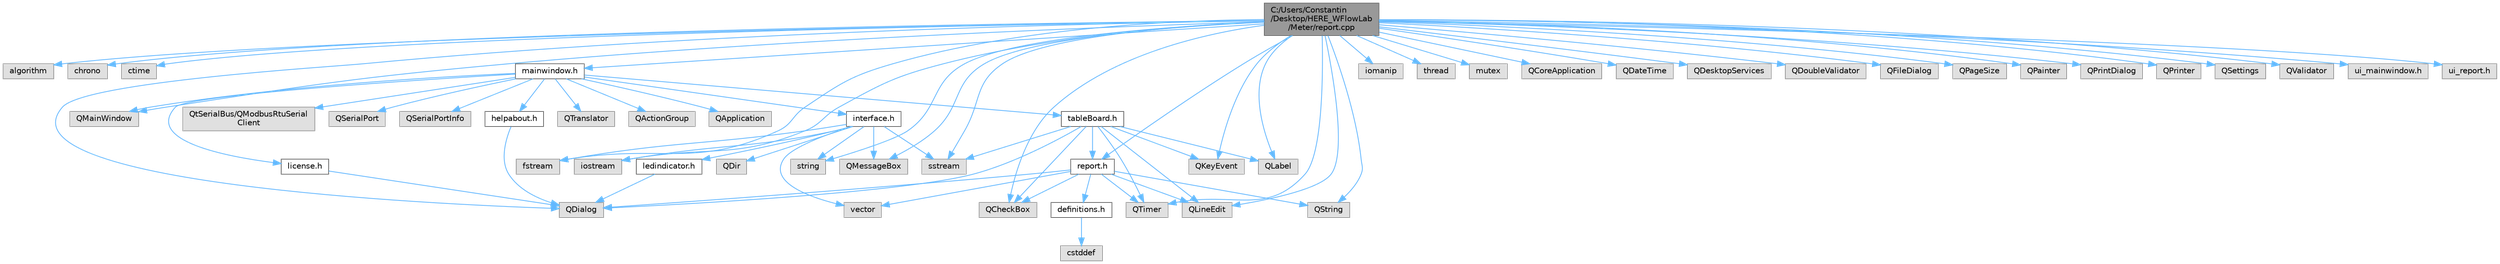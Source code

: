 digraph "C:/Users/Constantin/Desktop/HERE_WFlowLab/Meter/report.cpp"
{
 // LATEX_PDF_SIZE
  bgcolor="transparent";
  edge [fontname=Helvetica,fontsize=10,labelfontname=Helvetica,labelfontsize=10];
  node [fontname=Helvetica,fontsize=10,shape=box,height=0.2,width=0.4];
  Node1 [id="Node000001",label="C:/Users/Constantin\l/Desktop/HERE_WFlowLab\l/Meter/report.cpp",height=0.2,width=0.4,color="gray40", fillcolor="grey60", style="filled", fontcolor="black",tooltip="Implementation file for the ReportMeasurements class."];
  Node1 -> Node2 [id="edge1_Node000001_Node000002",color="steelblue1",style="solid",tooltip=" "];
  Node2 [id="Node000002",label="algorithm",height=0.2,width=0.4,color="grey60", fillcolor="#E0E0E0", style="filled",tooltip=" "];
  Node1 -> Node3 [id="edge2_Node000001_Node000003",color="steelblue1",style="solid",tooltip=" "];
  Node3 [id="Node000003",label="chrono",height=0.2,width=0.4,color="grey60", fillcolor="#E0E0E0", style="filled",tooltip=" "];
  Node1 -> Node4 [id="edge3_Node000001_Node000004",color="steelblue1",style="solid",tooltip=" "];
  Node4 [id="Node000004",label="ctime",height=0.2,width=0.4,color="grey60", fillcolor="#E0E0E0", style="filled",tooltip=" "];
  Node1 -> Node5 [id="edge4_Node000001_Node000005",color="steelblue1",style="solid",tooltip=" "];
  Node5 [id="Node000005",label="fstream",height=0.2,width=0.4,color="grey60", fillcolor="#E0E0E0", style="filled",tooltip=" "];
  Node1 -> Node6 [id="edge5_Node000001_Node000006",color="steelblue1",style="solid",tooltip=" "];
  Node6 [id="Node000006",label="iomanip",height=0.2,width=0.4,color="grey60", fillcolor="#E0E0E0", style="filled",tooltip=" "];
  Node1 -> Node7 [id="edge6_Node000001_Node000007",color="steelblue1",style="solid",tooltip=" "];
  Node7 [id="Node000007",label="iostream",height=0.2,width=0.4,color="grey60", fillcolor="#E0E0E0", style="filled",tooltip=" "];
  Node1 -> Node8 [id="edge7_Node000001_Node000008",color="steelblue1",style="solid",tooltip=" "];
  Node8 [id="Node000008",label="sstream",height=0.2,width=0.4,color="grey60", fillcolor="#E0E0E0", style="filled",tooltip=" "];
  Node1 -> Node9 [id="edge8_Node000001_Node000009",color="steelblue1",style="solid",tooltip=" "];
  Node9 [id="Node000009",label="string",height=0.2,width=0.4,color="grey60", fillcolor="#E0E0E0", style="filled",tooltip=" "];
  Node1 -> Node10 [id="edge9_Node000001_Node000010",color="steelblue1",style="solid",tooltip=" "];
  Node10 [id="Node000010",label="thread",height=0.2,width=0.4,color="grey60", fillcolor="#E0E0E0", style="filled",tooltip=" "];
  Node1 -> Node11 [id="edge10_Node000001_Node000011",color="steelblue1",style="solid",tooltip=" "];
  Node11 [id="Node000011",label="mutex",height=0.2,width=0.4,color="grey60", fillcolor="#E0E0E0", style="filled",tooltip=" "];
  Node1 -> Node12 [id="edge11_Node000001_Node000012",color="steelblue1",style="solid",tooltip=" "];
  Node12 [id="Node000012",label="QCheckBox",height=0.2,width=0.4,color="grey60", fillcolor="#E0E0E0", style="filled",tooltip=" "];
  Node1 -> Node13 [id="edge12_Node000001_Node000013",color="steelblue1",style="solid",tooltip=" "];
  Node13 [id="Node000013",label="QCoreApplication",height=0.2,width=0.4,color="grey60", fillcolor="#E0E0E0", style="filled",tooltip=" "];
  Node1 -> Node14 [id="edge13_Node000001_Node000014",color="steelblue1",style="solid",tooltip=" "];
  Node14 [id="Node000014",label="QDateTime",height=0.2,width=0.4,color="grey60", fillcolor="#E0E0E0", style="filled",tooltip=" "];
  Node1 -> Node15 [id="edge14_Node000001_Node000015",color="steelblue1",style="solid",tooltip=" "];
  Node15 [id="Node000015",label="QDialog",height=0.2,width=0.4,color="grey60", fillcolor="#E0E0E0", style="filled",tooltip=" "];
  Node1 -> Node16 [id="edge15_Node000001_Node000016",color="steelblue1",style="solid",tooltip=" "];
  Node16 [id="Node000016",label="QDesktopServices",height=0.2,width=0.4,color="grey60", fillcolor="#E0E0E0", style="filled",tooltip=" "];
  Node1 -> Node17 [id="edge16_Node000001_Node000017",color="steelblue1",style="solid",tooltip=" "];
  Node17 [id="Node000017",label="QDoubleValidator",height=0.2,width=0.4,color="grey60", fillcolor="#E0E0E0", style="filled",tooltip=" "];
  Node1 -> Node18 [id="edge17_Node000001_Node000018",color="steelblue1",style="solid",tooltip=" "];
  Node18 [id="Node000018",label="QFileDialog",height=0.2,width=0.4,color="grey60", fillcolor="#E0E0E0", style="filled",tooltip=" "];
  Node1 -> Node19 [id="edge18_Node000001_Node000019",color="steelblue1",style="solid",tooltip=" "];
  Node19 [id="Node000019",label="QKeyEvent",height=0.2,width=0.4,color="grey60", fillcolor="#E0E0E0", style="filled",tooltip=" "];
  Node1 -> Node20 [id="edge19_Node000001_Node000020",color="steelblue1",style="solid",tooltip=" "];
  Node20 [id="Node000020",label="QLabel",height=0.2,width=0.4,color="grey60", fillcolor="#E0E0E0", style="filled",tooltip=" "];
  Node1 -> Node21 [id="edge20_Node000001_Node000021",color="steelblue1",style="solid",tooltip=" "];
  Node21 [id="Node000021",label="QLineEdit",height=0.2,width=0.4,color="grey60", fillcolor="#E0E0E0", style="filled",tooltip=" "];
  Node1 -> Node22 [id="edge21_Node000001_Node000022",color="steelblue1",style="solid",tooltip=" "];
  Node22 [id="Node000022",label="QMainWindow",height=0.2,width=0.4,color="grey60", fillcolor="#E0E0E0", style="filled",tooltip=" "];
  Node1 -> Node23 [id="edge22_Node000001_Node000023",color="steelblue1",style="solid",tooltip=" "];
  Node23 [id="Node000023",label="QMessageBox",height=0.2,width=0.4,color="grey60", fillcolor="#E0E0E0", style="filled",tooltip=" "];
  Node1 -> Node24 [id="edge23_Node000001_Node000024",color="steelblue1",style="solid",tooltip=" "];
  Node24 [id="Node000024",label="QPageSize",height=0.2,width=0.4,color="grey60", fillcolor="#E0E0E0", style="filled",tooltip=" "];
  Node1 -> Node25 [id="edge24_Node000001_Node000025",color="steelblue1",style="solid",tooltip=" "];
  Node25 [id="Node000025",label="QPainter",height=0.2,width=0.4,color="grey60", fillcolor="#E0E0E0", style="filled",tooltip=" "];
  Node1 -> Node26 [id="edge25_Node000001_Node000026",color="steelblue1",style="solid",tooltip=" "];
  Node26 [id="Node000026",label="QPrintDialog",height=0.2,width=0.4,color="grey60", fillcolor="#E0E0E0", style="filled",tooltip=" "];
  Node1 -> Node27 [id="edge26_Node000001_Node000027",color="steelblue1",style="solid",tooltip=" "];
  Node27 [id="Node000027",label="QPrinter",height=0.2,width=0.4,color="grey60", fillcolor="#E0E0E0", style="filled",tooltip=" "];
  Node1 -> Node28 [id="edge27_Node000001_Node000028",color="steelblue1",style="solid",tooltip=" "];
  Node28 [id="Node000028",label="QSettings",height=0.2,width=0.4,color="grey60", fillcolor="#E0E0E0", style="filled",tooltip=" "];
  Node1 -> Node29 [id="edge28_Node000001_Node000029",color="steelblue1",style="solid",tooltip=" "];
  Node29 [id="Node000029",label="QString",height=0.2,width=0.4,color="grey60", fillcolor="#E0E0E0", style="filled",tooltip=" "];
  Node1 -> Node30 [id="edge29_Node000001_Node000030",color="steelblue1",style="solid",tooltip=" "];
  Node30 [id="Node000030",label="QTimer",height=0.2,width=0.4,color="grey60", fillcolor="#E0E0E0", style="filled",tooltip=" "];
  Node1 -> Node31 [id="edge30_Node000001_Node000031",color="steelblue1",style="solid",tooltip=" "];
  Node31 [id="Node000031",label="QValidator",height=0.2,width=0.4,color="grey60", fillcolor="#E0E0E0", style="filled",tooltip=" "];
  Node1 -> Node32 [id="edge31_Node000001_Node000032",color="steelblue1",style="solid",tooltip=" "];
  Node32 [id="Node000032",label="mainwindow.h",height=0.2,width=0.4,color="grey40", fillcolor="white", style="filled",URL="$mainwindow_8h.html",tooltip="Header file for the MainWindow class."];
  Node32 -> Node22 [id="edge32_Node000032_Node000022",color="steelblue1",style="solid",tooltip=" "];
  Node32 -> Node33 [id="edge33_Node000032_Node000033",color="steelblue1",style="solid",tooltip=" "];
  Node33 [id="Node000033",label="QActionGroup",height=0.2,width=0.4,color="grey60", fillcolor="#E0E0E0", style="filled",tooltip=" "];
  Node32 -> Node34 [id="edge34_Node000032_Node000034",color="steelblue1",style="solid",tooltip=" "];
  Node34 [id="Node000034",label="QApplication",height=0.2,width=0.4,color="grey60", fillcolor="#E0E0E0", style="filled",tooltip=" "];
  Node32 -> Node35 [id="edge35_Node000032_Node000035",color="steelblue1",style="solid",tooltip=" "];
  Node35 [id="Node000035",label="QtSerialBus/QModbusRtuSerial\lClient",height=0.2,width=0.4,color="grey60", fillcolor="#E0E0E0", style="filled",tooltip=" "];
  Node32 -> Node36 [id="edge36_Node000032_Node000036",color="steelblue1",style="solid",tooltip=" "];
  Node36 [id="Node000036",label="QSerialPort",height=0.2,width=0.4,color="grey60", fillcolor="#E0E0E0", style="filled",tooltip=" "];
  Node32 -> Node37 [id="edge37_Node000032_Node000037",color="steelblue1",style="solid",tooltip=" "];
  Node37 [id="Node000037",label="QSerialPortInfo",height=0.2,width=0.4,color="grey60", fillcolor="#E0E0E0", style="filled",tooltip=" "];
  Node32 -> Node38 [id="edge38_Node000032_Node000038",color="steelblue1",style="solid",tooltip=" "];
  Node38 [id="Node000038",label="QTranslator",height=0.2,width=0.4,color="grey60", fillcolor="#E0E0E0", style="filled",tooltip=" "];
  Node32 -> Node39 [id="edge39_Node000032_Node000039",color="steelblue1",style="solid",tooltip=" "];
  Node39 [id="Node000039",label="tableBoard.h",height=0.2,width=0.4,color="grey40", fillcolor="white", style="filled",URL="$table_board_8h.html",tooltip="Header file for the TableBoard class."];
  Node39 -> Node15 [id="edge40_Node000039_Node000015",color="steelblue1",style="solid",tooltip=" "];
  Node39 -> Node21 [id="edge41_Node000039_Node000021",color="steelblue1",style="solid",tooltip=" "];
  Node39 -> Node20 [id="edge42_Node000039_Node000020",color="steelblue1",style="solid",tooltip=" "];
  Node39 -> Node12 [id="edge43_Node000039_Node000012",color="steelblue1",style="solid",tooltip=" "];
  Node39 -> Node19 [id="edge44_Node000039_Node000019",color="steelblue1",style="solid",tooltip=" "];
  Node39 -> Node30 [id="edge45_Node000039_Node000030",color="steelblue1",style="solid",tooltip=" "];
  Node39 -> Node8 [id="edge46_Node000039_Node000008",color="steelblue1",style="solid",tooltip=" "];
  Node39 -> Node40 [id="edge47_Node000039_Node000040",color="steelblue1",style="solid",tooltip=" "];
  Node40 [id="Node000040",label="report.h",height=0.2,width=0.4,color="grey40", fillcolor="white", style="filled",URL="$report_8h.html",tooltip="Header file for the ReportMeasurements class."];
  Node40 -> Node15 [id="edge48_Node000040_Node000015",color="steelblue1",style="solid",tooltip=" "];
  Node40 -> Node12 [id="edge49_Node000040_Node000012",color="steelblue1",style="solid",tooltip=" "];
  Node40 -> Node21 [id="edge50_Node000040_Node000021",color="steelblue1",style="solid",tooltip=" "];
  Node40 -> Node29 [id="edge51_Node000040_Node000029",color="steelblue1",style="solid",tooltip=" "];
  Node40 -> Node30 [id="edge52_Node000040_Node000030",color="steelblue1",style="solid",tooltip=" "];
  Node40 -> Node41 [id="edge53_Node000040_Node000041",color="steelblue1",style="solid",tooltip=" "];
  Node41 [id="Node000041",label="vector",height=0.2,width=0.4,color="grey60", fillcolor="#E0E0E0", style="filled",tooltip=" "];
  Node40 -> Node42 [id="edge54_Node000040_Node000042",color="steelblue1",style="solid",tooltip=" "];
  Node42 [id="Node000042",label="definitions.h",height=0.2,width=0.4,color="grey40", fillcolor="white", style="filled",URL="$definitions_8h.html",tooltip="Header file containing constants and definitions for the project."];
  Node42 -> Node43 [id="edge55_Node000042_Node000043",color="steelblue1",style="solid",tooltip=" "];
  Node43 [id="Node000043",label="cstddef",height=0.2,width=0.4,color="grey60", fillcolor="#E0E0E0", style="filled",tooltip=" "];
  Node32 -> Node44 [id="edge56_Node000032_Node000044",color="steelblue1",style="solid",tooltip=" "];
  Node44 [id="Node000044",label="license.h",height=0.2,width=0.4,color="grey40", fillcolor="white", style="filled",URL="$license_8h.html",tooltip="Declaration of the License class."];
  Node44 -> Node15 [id="edge57_Node000044_Node000015",color="steelblue1",style="solid",tooltip=" "];
  Node32 -> Node45 [id="edge58_Node000032_Node000045",color="steelblue1",style="solid",tooltip=" "];
  Node45 [id="Node000045",label="helpabout.h",height=0.2,width=0.4,color="grey40", fillcolor="white", style="filled",URL="$helpabout_8h.html",tooltip="Header file for HelpAbout dialog."];
  Node45 -> Node15 [id="edge59_Node000045_Node000015",color="steelblue1",style="solid",tooltip=" "];
  Node32 -> Node46 [id="edge60_Node000032_Node000046",color="steelblue1",style="solid",tooltip=" "];
  Node46 [id="Node000046",label="interface.h",height=0.2,width=0.4,color="grey40", fillcolor="white", style="filled",URL="$interface_8h.html",tooltip="Header file for the Interface class."];
  Node46 -> Node47 [id="edge61_Node000046_Node000047",color="steelblue1",style="solid",tooltip=" "];
  Node47 [id="Node000047",label="QDir",height=0.2,width=0.4,color="grey60", fillcolor="#E0E0E0", style="filled",tooltip=" "];
  Node46 -> Node23 [id="edge62_Node000046_Node000023",color="steelblue1",style="solid",tooltip=" "];
  Node46 -> Node7 [id="edge63_Node000046_Node000007",color="steelblue1",style="solid",tooltip=" "];
  Node46 -> Node5 [id="edge64_Node000046_Node000005",color="steelblue1",style="solid",tooltip=" "];
  Node46 -> Node8 [id="edge65_Node000046_Node000008",color="steelblue1",style="solid",tooltip=" "];
  Node46 -> Node41 [id="edge66_Node000046_Node000041",color="steelblue1",style="solid",tooltip=" "];
  Node46 -> Node9 [id="edge67_Node000046_Node000009",color="steelblue1",style="solid",tooltip=" "];
  Node46 -> Node48 [id="edge68_Node000046_Node000048",color="steelblue1",style="solid",tooltip=" "];
  Node48 [id="Node000048",label="ledindicator.h",height=0.2,width=0.4,color="grey40", fillcolor="white", style="filled",URL="$ledindicator_8h.html",tooltip="Header file for the LedIndicator class."];
  Node48 -> Node15 [id="edge69_Node000048_Node000015",color="steelblue1",style="solid",tooltip=" "];
  Node1 -> Node40 [id="edge70_Node000001_Node000040",color="steelblue1",style="solid",tooltip=" "];
  Node1 -> Node49 [id="edge71_Node000001_Node000049",color="steelblue1",style="solid",tooltip=" "];
  Node49 [id="Node000049",label="ui_mainwindow.h",height=0.2,width=0.4,color="grey60", fillcolor="#E0E0E0", style="filled",tooltip=" "];
  Node1 -> Node50 [id="edge72_Node000001_Node000050",color="steelblue1",style="solid",tooltip=" "];
  Node50 [id="Node000050",label="ui_report.h",height=0.2,width=0.4,color="grey60", fillcolor="#E0E0E0", style="filled",tooltip=" "];
}

